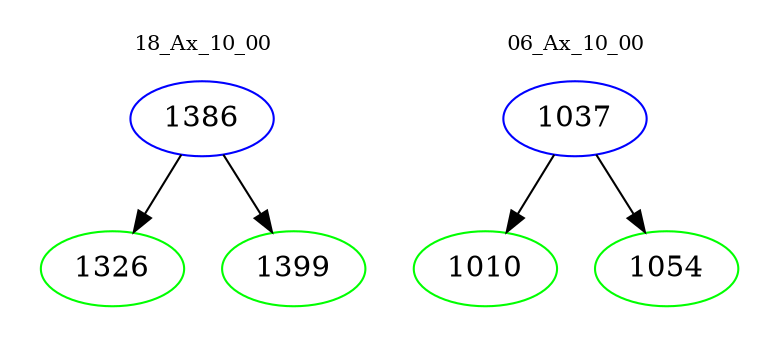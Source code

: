 digraph{
subgraph cluster_0 {
color = white
label = "18_Ax_10_00";
fontsize=10;
T0_1386 [label="1386", color="blue"]
T0_1386 -> T0_1326 [color="black"]
T0_1326 [label="1326", color="green"]
T0_1386 -> T0_1399 [color="black"]
T0_1399 [label="1399", color="green"]
}
subgraph cluster_1 {
color = white
label = "06_Ax_10_00";
fontsize=10;
T1_1037 [label="1037", color="blue"]
T1_1037 -> T1_1010 [color="black"]
T1_1010 [label="1010", color="green"]
T1_1037 -> T1_1054 [color="black"]
T1_1054 [label="1054", color="green"]
}
}

